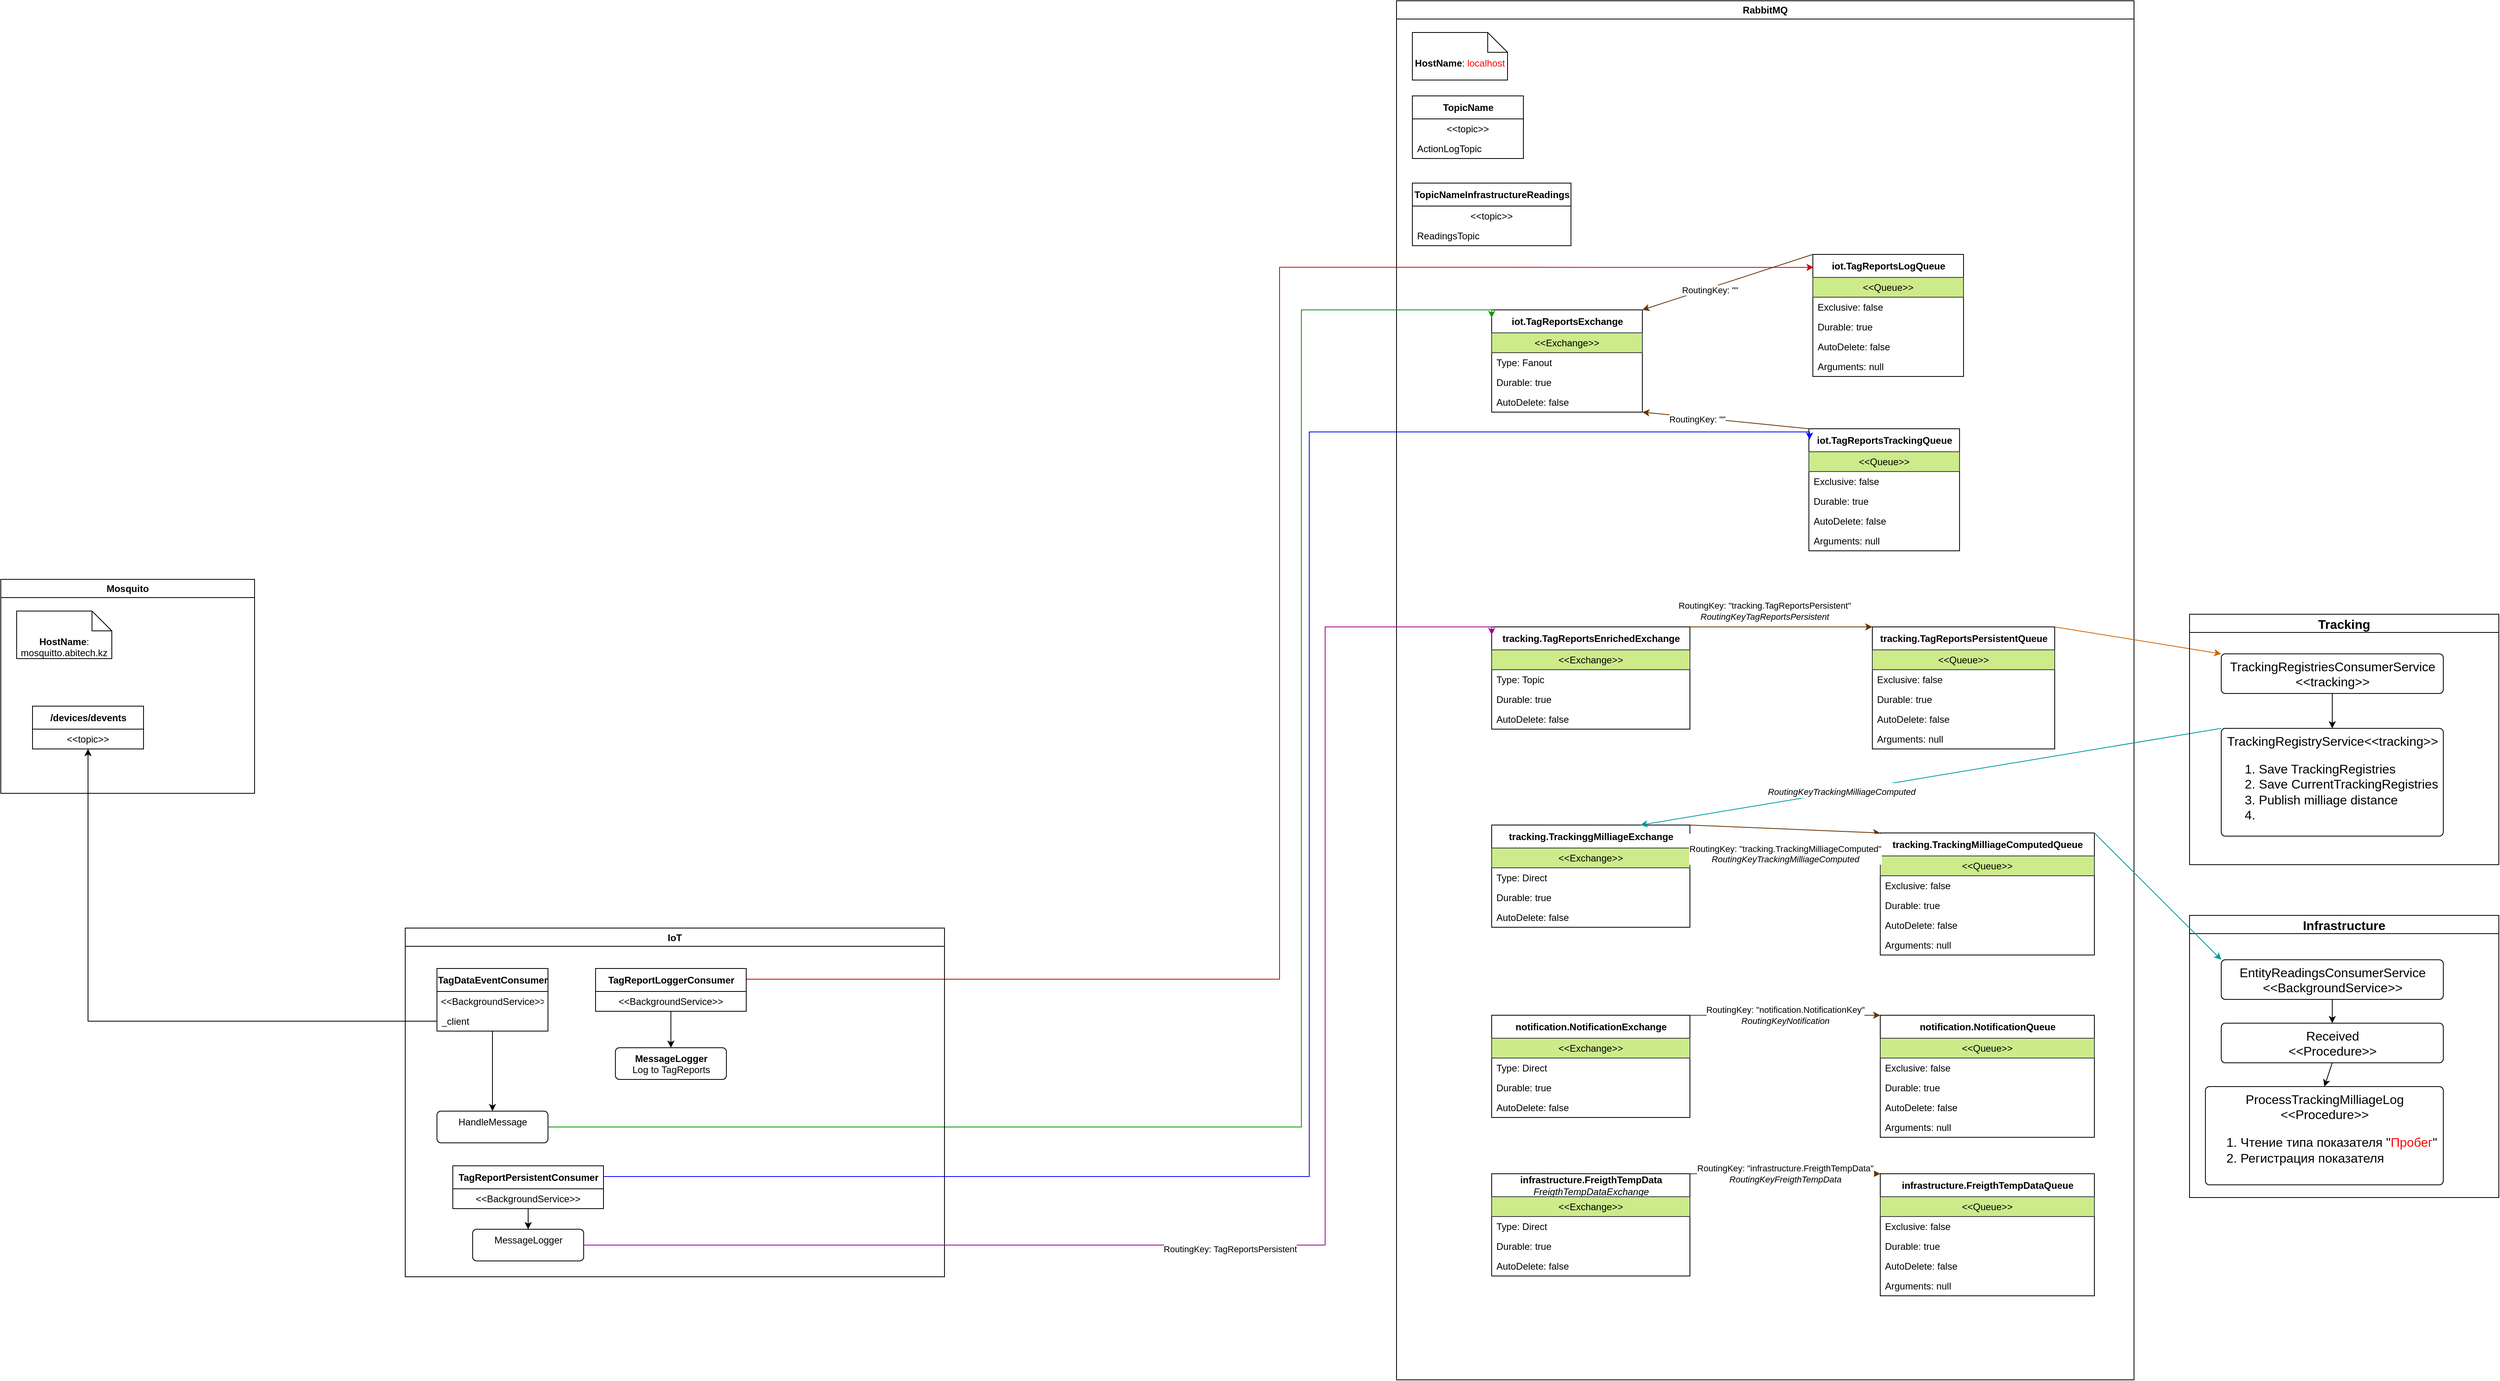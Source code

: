 <mxfile version="20.7.4" type="device" pages="2"><diagram id="i3r52PUMx4X91qb1kOoa" name="MQ-Bus"><mxGraphModel dx="2268" dy="1928" grid="1" gridSize="10" guides="1" tooltips="1" connect="1" arrows="1" fold="1" page="1" pageScale="1" pageWidth="850" pageHeight="1100" math="0" shadow="0"><root><mxCell id="0"/><mxCell id="1" parent="0"/><mxCell id="Wg4fBCIJ3oFDn9dnLUs7-1" value="Mosquito" style="swimlane;whiteSpace=wrap;html=1;" parent="1" vertex="1"><mxGeometry x="-150" y="60" width="320" height="270" as="geometry"/></mxCell><mxCell id="Wg4fBCIJ3oFDn9dnLUs7-2" value="&lt;b&gt;HostName&lt;/b&gt;: mosquitto.abitech.kz" style="shape=note2;boundedLbl=1;whiteSpace=wrap;html=1;size=25;verticalAlign=top;align=center;" parent="Wg4fBCIJ3oFDn9dnLUs7-1" vertex="1"><mxGeometry x="20" y="40" width="120" height="60" as="geometry"/></mxCell><mxCell id="Wg4fBCIJ3oFDn9dnLUs7-17" value="/devices/devents" style="swimlane;fontStyle=1;align=center;verticalAlign=middle;childLayout=stackLayout;horizontal=1;startSize=29;horizontalStack=0;resizeParent=1;resizeParentMax=0;resizeLast=0;collapsible=0;marginBottom=0;html=1;fontColor=#000000;" parent="Wg4fBCIJ3oFDn9dnLUs7-1" vertex="1"><mxGeometry x="40" y="160" width="140" height="54" as="geometry"/></mxCell><mxCell id="Wg4fBCIJ3oFDn9dnLUs7-18" value="&amp;lt;&amp;lt;topic&amp;gt;&amp;gt;" style="text;html=1;strokeColor=none;fillColor=none;align=center;verticalAlign=middle;spacingLeft=4;spacingRight=4;overflow=hidden;rotatable=0;points=[[0,0.5],[1,0.5]];portConstraint=eastwest;fontColor=#000000;" parent="Wg4fBCIJ3oFDn9dnLUs7-17" vertex="1"><mxGeometry y="29" width="140" height="25" as="geometry"/></mxCell><mxCell id="Wg4fBCIJ3oFDn9dnLUs7-3" value="RabbitMQ" style="swimlane;whiteSpace=wrap;html=1;" parent="1" vertex="1"><mxGeometry x="1610" y="-670" width="930" height="1740" as="geometry"><mxRectangle x="1600" y="-675" width="100" height="30" as="alternateBounds"/></mxGeometry></mxCell><mxCell id="Wg4fBCIJ3oFDn9dnLUs7-4" value="&lt;b&gt;HostName&lt;/b&gt;: &lt;font color=&quot;#ff0000&quot;&gt;localhost&lt;/font&gt;" style="shape=note2;boundedLbl=1;whiteSpace=wrap;html=1;size=25;verticalAlign=top;align=center;" parent="Wg4fBCIJ3oFDn9dnLUs7-3" vertex="1"><mxGeometry x="20" y="40" width="120" height="60" as="geometry"/></mxCell><mxCell id="Wg4fBCIJ3oFDn9dnLUs7-6" value="TopicName" style="swimlane;fontStyle=1;align=center;verticalAlign=middle;childLayout=stackLayout;horizontal=1;startSize=29;horizontalStack=0;resizeParent=1;resizeParentMax=0;resizeLast=0;collapsible=0;marginBottom=0;html=1;fontColor=#000000;" parent="Wg4fBCIJ3oFDn9dnLUs7-3" vertex="1"><mxGeometry x="20" y="120" width="140" height="79" as="geometry"/></mxCell><mxCell id="Wg4fBCIJ3oFDn9dnLUs7-7" value="&amp;lt;&amp;lt;topic&amp;gt;&amp;gt;" style="text;html=1;strokeColor=none;fillColor=none;align=center;verticalAlign=middle;spacingLeft=4;spacingRight=4;overflow=hidden;rotatable=0;points=[[0,0.5],[1,0.5]];portConstraint=eastwest;fontColor=#000000;" parent="Wg4fBCIJ3oFDn9dnLUs7-6" vertex="1"><mxGeometry y="29" width="140" height="25" as="geometry"/></mxCell><mxCell id="Wg4fBCIJ3oFDn9dnLUs7-8" value="ActionLogTopic" style="text;html=1;strokeColor=none;fillColor=none;align=left;verticalAlign=middle;spacingLeft=4;spacingRight=4;overflow=hidden;rotatable=0;points=[[0,0.5],[1,0.5]];portConstraint=eastwest;fontColor=#000000;" parent="Wg4fBCIJ3oFDn9dnLUs7-6" vertex="1"><mxGeometry y="54" width="140" height="25" as="geometry"/></mxCell><mxCell id="Wg4fBCIJ3oFDn9dnLUs7-9" value="TopicNameInfrastructureReadings" style="swimlane;fontStyle=1;align=center;verticalAlign=middle;childLayout=stackLayout;horizontal=1;startSize=29;horizontalStack=0;resizeParent=1;resizeParentMax=0;resizeLast=0;collapsible=0;marginBottom=0;html=1;fontColor=#000000;" parent="Wg4fBCIJ3oFDn9dnLUs7-3" vertex="1"><mxGeometry x="20" y="230" width="200" height="79" as="geometry"/></mxCell><mxCell id="Wg4fBCIJ3oFDn9dnLUs7-10" value="&amp;lt;&amp;lt;topic&amp;gt;&amp;gt;" style="text;html=1;strokeColor=none;fillColor=none;align=center;verticalAlign=middle;spacingLeft=4;spacingRight=4;overflow=hidden;rotatable=0;points=[[0,0.5],[1,0.5]];portConstraint=eastwest;fontColor=#000000;" parent="Wg4fBCIJ3oFDn9dnLUs7-9" vertex="1"><mxGeometry y="29" width="200" height="25" as="geometry"/></mxCell><mxCell id="Wg4fBCIJ3oFDn9dnLUs7-11" value="ReadingsTopic" style="text;html=1;strokeColor=none;fillColor=none;align=left;verticalAlign=middle;spacingLeft=4;spacingRight=4;overflow=hidden;rotatable=0;points=[[0,0.5],[1,0.5]];portConstraint=eastwest;fontColor=#000000;" parent="Wg4fBCIJ3oFDn9dnLUs7-9" vertex="1"><mxGeometry y="54" width="200" height="25" as="geometry"/></mxCell><mxCell id="Wg4fBCIJ3oFDn9dnLUs7-61" value="iot.TagReportsExchange" style="swimlane;fontStyle=1;align=center;verticalAlign=middle;childLayout=stackLayout;horizontal=1;startSize=29;horizontalStack=0;resizeParent=1;resizeParentMax=0;resizeLast=0;collapsible=0;marginBottom=0;html=1;fontColor=#000000;" parent="Wg4fBCIJ3oFDn9dnLUs7-3" vertex="1"><mxGeometry x="120" y="390" width="190" height="129" as="geometry"/></mxCell><mxCell id="Wg4fBCIJ3oFDn9dnLUs7-62" value="&amp;lt;&amp;lt;Exchange&amp;gt;&amp;gt;" style="text;html=1;strokeColor=#36393d;fillColor=#cdeb8b;align=center;verticalAlign=middle;spacingLeft=4;spacingRight=4;overflow=hidden;rotatable=0;points=[[0,0.5],[1,0.5]];portConstraint=eastwest;" parent="Wg4fBCIJ3oFDn9dnLUs7-61" vertex="1"><mxGeometry y="29" width="190" height="25" as="geometry"/></mxCell><mxCell id="Wg4fBCIJ3oFDn9dnLUs7-71" value="Type: Fanout" style="text;html=1;strokeColor=none;fillColor=none;align=left;verticalAlign=middle;spacingLeft=4;spacingRight=4;overflow=hidden;rotatable=0;points=[[0,0.5],[1,0.5]];portConstraint=eastwest;fontColor=#000000;" parent="Wg4fBCIJ3oFDn9dnLUs7-61" vertex="1"><mxGeometry y="54" width="190" height="25" as="geometry"/></mxCell><mxCell id="Wg4fBCIJ3oFDn9dnLUs7-72" value="Durable: true" style="text;html=1;strokeColor=none;fillColor=none;align=left;verticalAlign=middle;spacingLeft=4;spacingRight=4;overflow=hidden;rotatable=0;points=[[0,0.5],[1,0.5]];portConstraint=eastwest;fontColor=#000000;" parent="Wg4fBCIJ3oFDn9dnLUs7-61" vertex="1"><mxGeometry y="79" width="190" height="25" as="geometry"/></mxCell><mxCell id="Wg4fBCIJ3oFDn9dnLUs7-73" value="AutoDelete: false" style="text;html=1;strokeColor=none;fillColor=none;align=left;verticalAlign=middle;spacingLeft=4;spacingRight=4;overflow=hidden;rotatable=0;points=[[0,0.5],[1,0.5]];portConstraint=eastwest;fontColor=#000000;" parent="Wg4fBCIJ3oFDn9dnLUs7-61" vertex="1"><mxGeometry y="104" width="190" height="25" as="geometry"/></mxCell><mxCell id="Wg4fBCIJ3oFDn9dnLUs7-74" value="iot.TagReportsLogQueue" style="swimlane;fontStyle=1;align=center;verticalAlign=middle;childLayout=stackLayout;horizontal=1;startSize=29;horizontalStack=0;resizeParent=1;resizeParentMax=0;resizeLast=0;collapsible=0;marginBottom=0;html=1;fontColor=#000000;" parent="Wg4fBCIJ3oFDn9dnLUs7-3" vertex="1"><mxGeometry x="525" y="320" width="190" height="154" as="geometry"/></mxCell><mxCell id="Wg4fBCIJ3oFDn9dnLUs7-75" value="&amp;lt;&amp;lt;Queue&amp;gt;&amp;gt;" style="text;html=1;strokeColor=#36393d;fillColor=#cdeb8b;align=center;verticalAlign=middle;spacingLeft=4;spacingRight=4;overflow=hidden;rotatable=0;points=[[0,0.5],[1,0.5]];portConstraint=eastwest;" parent="Wg4fBCIJ3oFDn9dnLUs7-74" vertex="1"><mxGeometry y="29" width="190" height="25" as="geometry"/></mxCell><mxCell id="Wg4fBCIJ3oFDn9dnLUs7-76" value="Exclusive: false" style="text;html=1;strokeColor=none;fillColor=none;align=left;verticalAlign=middle;spacingLeft=4;spacingRight=4;overflow=hidden;rotatable=0;points=[[0,0.5],[1,0.5]];portConstraint=eastwest;fontColor=#000000;" parent="Wg4fBCIJ3oFDn9dnLUs7-74" vertex="1"><mxGeometry y="54" width="190" height="25" as="geometry"/></mxCell><mxCell id="Wg4fBCIJ3oFDn9dnLUs7-77" value="Durable: true" style="text;html=1;strokeColor=none;fillColor=none;align=left;verticalAlign=middle;spacingLeft=4;spacingRight=4;overflow=hidden;rotatable=0;points=[[0,0.5],[1,0.5]];portConstraint=eastwest;fontColor=#000000;" parent="Wg4fBCIJ3oFDn9dnLUs7-74" vertex="1"><mxGeometry y="79" width="190" height="25" as="geometry"/></mxCell><mxCell id="Wg4fBCIJ3oFDn9dnLUs7-78" value="AutoDelete: false" style="text;html=1;strokeColor=none;fillColor=none;align=left;verticalAlign=middle;spacingLeft=4;spacingRight=4;overflow=hidden;rotatable=0;points=[[0,0.5],[1,0.5]];portConstraint=eastwest;fontColor=#000000;" parent="Wg4fBCIJ3oFDn9dnLUs7-74" vertex="1"><mxGeometry y="104" width="190" height="25" as="geometry"/></mxCell><mxCell id="Wg4fBCIJ3oFDn9dnLUs7-79" value="Arguments: null" style="text;html=1;strokeColor=none;fillColor=none;align=left;verticalAlign=middle;spacingLeft=4;spacingRight=4;overflow=hidden;rotatable=0;points=[[0,0.5],[1,0.5]];portConstraint=eastwest;fontColor=#000000;" parent="Wg4fBCIJ3oFDn9dnLUs7-74" vertex="1"><mxGeometry y="129" width="190" height="25" as="geometry"/></mxCell><mxCell id="Wg4fBCIJ3oFDn9dnLUs7-80" value="iot.TagReportsTrackingQueue" style="swimlane;fontStyle=1;align=center;verticalAlign=middle;childLayout=stackLayout;horizontal=1;startSize=29;horizontalStack=0;resizeParent=1;resizeParentMax=0;resizeLast=0;collapsible=0;marginBottom=0;html=1;fontColor=#000000;" parent="Wg4fBCIJ3oFDn9dnLUs7-3" vertex="1"><mxGeometry x="520" y="540" width="190" height="154" as="geometry"/></mxCell><mxCell id="Wg4fBCIJ3oFDn9dnLUs7-81" value="&amp;lt;&amp;lt;Queue&amp;gt;&amp;gt;" style="text;html=1;strokeColor=#36393d;fillColor=#cdeb8b;align=center;verticalAlign=middle;spacingLeft=4;spacingRight=4;overflow=hidden;rotatable=0;points=[[0,0.5],[1,0.5]];portConstraint=eastwest;" parent="Wg4fBCIJ3oFDn9dnLUs7-80" vertex="1"><mxGeometry y="29" width="190" height="25" as="geometry"/></mxCell><mxCell id="Wg4fBCIJ3oFDn9dnLUs7-82" value="Exclusive: false" style="text;html=1;strokeColor=none;fillColor=none;align=left;verticalAlign=middle;spacingLeft=4;spacingRight=4;overflow=hidden;rotatable=0;points=[[0,0.5],[1,0.5]];portConstraint=eastwest;fontColor=#000000;" parent="Wg4fBCIJ3oFDn9dnLUs7-80" vertex="1"><mxGeometry y="54" width="190" height="25" as="geometry"/></mxCell><mxCell id="Wg4fBCIJ3oFDn9dnLUs7-83" value="Durable: true" style="text;html=1;strokeColor=none;fillColor=none;align=left;verticalAlign=middle;spacingLeft=4;spacingRight=4;overflow=hidden;rotatable=0;points=[[0,0.5],[1,0.5]];portConstraint=eastwest;fontColor=#000000;" parent="Wg4fBCIJ3oFDn9dnLUs7-80" vertex="1"><mxGeometry y="79" width="190" height="25" as="geometry"/></mxCell><mxCell id="Wg4fBCIJ3oFDn9dnLUs7-84" value="AutoDelete: false" style="text;html=1;strokeColor=none;fillColor=none;align=left;verticalAlign=middle;spacingLeft=4;spacingRight=4;overflow=hidden;rotatable=0;points=[[0,0.5],[1,0.5]];portConstraint=eastwest;fontColor=#000000;" parent="Wg4fBCIJ3oFDn9dnLUs7-80" vertex="1"><mxGeometry y="104" width="190" height="25" as="geometry"/></mxCell><mxCell id="Wg4fBCIJ3oFDn9dnLUs7-85" value="Arguments: null" style="text;html=1;strokeColor=none;fillColor=none;align=left;verticalAlign=middle;spacingLeft=4;spacingRight=4;overflow=hidden;rotatable=0;points=[[0,0.5],[1,0.5]];portConstraint=eastwest;fontColor=#000000;" parent="Wg4fBCIJ3oFDn9dnLUs7-80" vertex="1"><mxGeometry y="129" width="190" height="25" as="geometry"/></mxCell><mxCell id="Wg4fBCIJ3oFDn9dnLUs7-95" value="tracking.TagReportsPersistentQueue" style="swimlane;fontStyle=1;align=center;verticalAlign=middle;childLayout=stackLayout;horizontal=1;startSize=29;horizontalStack=0;resizeParent=1;resizeParentMax=0;resizeLast=0;collapsible=0;marginBottom=0;html=1;fontColor=#000000;" parent="Wg4fBCIJ3oFDn9dnLUs7-3" vertex="1"><mxGeometry x="600" y="790" width="230" height="154" as="geometry"/></mxCell><mxCell id="Wg4fBCIJ3oFDn9dnLUs7-96" value="&amp;lt;&amp;lt;Queue&amp;gt;&amp;gt;" style="text;html=1;strokeColor=#36393d;fillColor=#cdeb8b;align=center;verticalAlign=middle;spacingLeft=4;spacingRight=4;overflow=hidden;rotatable=0;points=[[0,0.5],[1,0.5]];portConstraint=eastwest;" parent="Wg4fBCIJ3oFDn9dnLUs7-95" vertex="1"><mxGeometry y="29" width="230" height="25" as="geometry"/></mxCell><mxCell id="Wg4fBCIJ3oFDn9dnLUs7-97" value="Exclusive: false" style="text;html=1;strokeColor=none;fillColor=none;align=left;verticalAlign=middle;spacingLeft=4;spacingRight=4;overflow=hidden;rotatable=0;points=[[0,0.5],[1,0.5]];portConstraint=eastwest;fontColor=#000000;" parent="Wg4fBCIJ3oFDn9dnLUs7-95" vertex="1"><mxGeometry y="54" width="230" height="25" as="geometry"/></mxCell><mxCell id="Wg4fBCIJ3oFDn9dnLUs7-98" value="Durable: true" style="text;html=1;strokeColor=none;fillColor=none;align=left;verticalAlign=middle;spacingLeft=4;spacingRight=4;overflow=hidden;rotatable=0;points=[[0,0.5],[1,0.5]];portConstraint=eastwest;fontColor=#000000;" parent="Wg4fBCIJ3oFDn9dnLUs7-95" vertex="1"><mxGeometry y="79" width="230" height="25" as="geometry"/></mxCell><mxCell id="Wg4fBCIJ3oFDn9dnLUs7-99" value="AutoDelete: false" style="text;html=1;strokeColor=none;fillColor=none;align=left;verticalAlign=middle;spacingLeft=4;spacingRight=4;overflow=hidden;rotatable=0;points=[[0,0.5],[1,0.5]];portConstraint=eastwest;fontColor=#000000;" parent="Wg4fBCIJ3oFDn9dnLUs7-95" vertex="1"><mxGeometry y="104" width="230" height="25" as="geometry"/></mxCell><mxCell id="Wg4fBCIJ3oFDn9dnLUs7-100" value="Arguments: null" style="text;html=1;strokeColor=none;fillColor=none;align=left;verticalAlign=middle;spacingLeft=4;spacingRight=4;overflow=hidden;rotatable=0;points=[[0,0.5],[1,0.5]];portConstraint=eastwest;fontColor=#000000;" parent="Wg4fBCIJ3oFDn9dnLUs7-95" vertex="1"><mxGeometry y="129" width="230" height="25" as="geometry"/></mxCell><mxCell id="Wg4fBCIJ3oFDn9dnLUs7-90" value="tracking.TagReportsEnrichedExchange" style="swimlane;fontStyle=1;align=center;verticalAlign=middle;childLayout=stackLayout;horizontal=1;startSize=29;horizontalStack=0;resizeParent=1;resizeParentMax=0;resizeLast=0;collapsible=0;marginBottom=0;html=1;fontColor=#000000;" parent="Wg4fBCIJ3oFDn9dnLUs7-3" vertex="1"><mxGeometry x="120" y="790" width="250" height="129" as="geometry"/></mxCell><mxCell id="Wg4fBCIJ3oFDn9dnLUs7-91" value="&amp;lt;&amp;lt;Exchange&amp;gt;&amp;gt;" style="text;html=1;strokeColor=#36393d;fillColor=#cdeb8b;align=center;verticalAlign=middle;spacingLeft=4;spacingRight=4;overflow=hidden;rotatable=0;points=[[0,0.5],[1,0.5]];portConstraint=eastwest;" parent="Wg4fBCIJ3oFDn9dnLUs7-90" vertex="1"><mxGeometry y="29" width="250" height="25" as="geometry"/></mxCell><mxCell id="Wg4fBCIJ3oFDn9dnLUs7-92" value="Type: Topic" style="text;html=1;strokeColor=none;fillColor=none;align=left;verticalAlign=middle;spacingLeft=4;spacingRight=4;overflow=hidden;rotatable=0;points=[[0,0.5],[1,0.5]];portConstraint=eastwest;fontColor=#000000;" parent="Wg4fBCIJ3oFDn9dnLUs7-90" vertex="1"><mxGeometry y="54" width="250" height="25" as="geometry"/></mxCell><mxCell id="Wg4fBCIJ3oFDn9dnLUs7-93" value="Durable: true" style="text;html=1;strokeColor=none;fillColor=none;align=left;verticalAlign=middle;spacingLeft=4;spacingRight=4;overflow=hidden;rotatable=0;points=[[0,0.5],[1,0.5]];portConstraint=eastwest;fontColor=#000000;" parent="Wg4fBCIJ3oFDn9dnLUs7-90" vertex="1"><mxGeometry y="79" width="250" height="25" as="geometry"/></mxCell><mxCell id="Wg4fBCIJ3oFDn9dnLUs7-94" value="AutoDelete: false" style="text;html=1;strokeColor=none;fillColor=none;align=left;verticalAlign=middle;spacingLeft=4;spacingRight=4;overflow=hidden;rotatable=0;points=[[0,0.5],[1,0.5]];portConstraint=eastwest;fontColor=#000000;" parent="Wg4fBCIJ3oFDn9dnLUs7-90" vertex="1"><mxGeometry y="104" width="250" height="25" as="geometry"/></mxCell><mxCell id="Wg4fBCIJ3oFDn9dnLUs7-102" value="tracking.TrackinggMilliageExchange" style="swimlane;fontStyle=1;align=center;verticalAlign=middle;childLayout=stackLayout;horizontal=1;startSize=29;horizontalStack=0;resizeParent=1;resizeParentMax=0;resizeLast=0;collapsible=0;marginBottom=0;html=1;fontColor=#000000;" parent="Wg4fBCIJ3oFDn9dnLUs7-3" vertex="1"><mxGeometry x="120" y="1040" width="250" height="129" as="geometry"/></mxCell><mxCell id="Wg4fBCIJ3oFDn9dnLUs7-103" value="&amp;lt;&amp;lt;Exchange&amp;gt;&amp;gt;" style="text;html=1;strokeColor=#36393d;fillColor=#cdeb8b;align=center;verticalAlign=middle;spacingLeft=4;spacingRight=4;overflow=hidden;rotatable=0;points=[[0,0.5],[1,0.5]];portConstraint=eastwest;" parent="Wg4fBCIJ3oFDn9dnLUs7-102" vertex="1"><mxGeometry y="29" width="250" height="25" as="geometry"/></mxCell><mxCell id="Wg4fBCIJ3oFDn9dnLUs7-104" value="Type: Direct" style="text;html=1;strokeColor=none;fillColor=none;align=left;verticalAlign=middle;spacingLeft=4;spacingRight=4;overflow=hidden;rotatable=0;points=[[0,0.5],[1,0.5]];portConstraint=eastwest;fontColor=#000000;" parent="Wg4fBCIJ3oFDn9dnLUs7-102" vertex="1"><mxGeometry y="54" width="250" height="25" as="geometry"/></mxCell><mxCell id="Wg4fBCIJ3oFDn9dnLUs7-105" value="Durable: true" style="text;html=1;strokeColor=none;fillColor=none;align=left;verticalAlign=middle;spacingLeft=4;spacingRight=4;overflow=hidden;rotatable=0;points=[[0,0.5],[1,0.5]];portConstraint=eastwest;fontColor=#000000;" parent="Wg4fBCIJ3oFDn9dnLUs7-102" vertex="1"><mxGeometry y="79" width="250" height="25" as="geometry"/></mxCell><mxCell id="Wg4fBCIJ3oFDn9dnLUs7-106" value="AutoDelete: false" style="text;html=1;strokeColor=none;fillColor=none;align=left;verticalAlign=middle;spacingLeft=4;spacingRight=4;overflow=hidden;rotatable=0;points=[[0,0.5],[1,0.5]];portConstraint=eastwest;fontColor=#000000;" parent="Wg4fBCIJ3oFDn9dnLUs7-102" vertex="1"><mxGeometry y="104" width="250" height="25" as="geometry"/></mxCell><mxCell id="Wg4fBCIJ3oFDn9dnLUs7-108" value="tracking.TrackingMilliageComputedQueue" style="swimlane;fontStyle=1;align=center;verticalAlign=middle;childLayout=stackLayout;horizontal=1;startSize=29;horizontalStack=0;resizeParent=1;resizeParentMax=0;resizeLast=0;collapsible=0;marginBottom=0;html=1;fontColor=#000000;" parent="Wg4fBCIJ3oFDn9dnLUs7-3" vertex="1"><mxGeometry x="610" y="1050" width="270" height="154" as="geometry"/></mxCell><mxCell id="Wg4fBCIJ3oFDn9dnLUs7-109" value="&amp;lt;&amp;lt;Queue&amp;gt;&amp;gt;" style="text;html=1;strokeColor=#36393d;fillColor=#cdeb8b;align=center;verticalAlign=middle;spacingLeft=4;spacingRight=4;overflow=hidden;rotatable=0;points=[[0,0.5],[1,0.5]];portConstraint=eastwest;" parent="Wg4fBCIJ3oFDn9dnLUs7-108" vertex="1"><mxGeometry y="29" width="270" height="25" as="geometry"/></mxCell><mxCell id="Wg4fBCIJ3oFDn9dnLUs7-110" value="Exclusive: false" style="text;html=1;strokeColor=none;fillColor=none;align=left;verticalAlign=middle;spacingLeft=4;spacingRight=4;overflow=hidden;rotatable=0;points=[[0,0.5],[1,0.5]];portConstraint=eastwest;fontColor=#000000;" parent="Wg4fBCIJ3oFDn9dnLUs7-108" vertex="1"><mxGeometry y="54" width="270" height="25" as="geometry"/></mxCell><mxCell id="Wg4fBCIJ3oFDn9dnLUs7-111" value="Durable: true" style="text;html=1;strokeColor=none;fillColor=none;align=left;verticalAlign=middle;spacingLeft=4;spacingRight=4;overflow=hidden;rotatable=0;points=[[0,0.5],[1,0.5]];portConstraint=eastwest;fontColor=#000000;" parent="Wg4fBCIJ3oFDn9dnLUs7-108" vertex="1"><mxGeometry y="79" width="270" height="25" as="geometry"/></mxCell><mxCell id="Wg4fBCIJ3oFDn9dnLUs7-112" value="AutoDelete: false" style="text;html=1;strokeColor=none;fillColor=none;align=left;verticalAlign=middle;spacingLeft=4;spacingRight=4;overflow=hidden;rotatable=0;points=[[0,0.5],[1,0.5]];portConstraint=eastwest;fontColor=#000000;" parent="Wg4fBCIJ3oFDn9dnLUs7-108" vertex="1"><mxGeometry y="104" width="270" height="25" as="geometry"/></mxCell><mxCell id="Wg4fBCIJ3oFDn9dnLUs7-113" value="Arguments: null" style="text;html=1;strokeColor=none;fillColor=none;align=left;verticalAlign=middle;spacingLeft=4;spacingRight=4;overflow=hidden;rotatable=0;points=[[0,0.5],[1,0.5]];portConstraint=eastwest;fontColor=#000000;" parent="Wg4fBCIJ3oFDn9dnLUs7-108" vertex="1"><mxGeometry y="129" width="270" height="25" as="geometry"/></mxCell><mxCell id="Wg4fBCIJ3oFDn9dnLUs7-121" value="notification.NotificationQueue" style="swimlane;fontStyle=1;align=center;verticalAlign=middle;childLayout=stackLayout;horizontal=1;startSize=29;horizontalStack=0;resizeParent=1;resizeParentMax=0;resizeLast=0;collapsible=0;marginBottom=0;html=1;fontColor=#000000;" parent="Wg4fBCIJ3oFDn9dnLUs7-3" vertex="1"><mxGeometry x="610" y="1280" width="270" height="154" as="geometry"/></mxCell><mxCell id="Wg4fBCIJ3oFDn9dnLUs7-122" value="&amp;lt;&amp;lt;Queue&amp;gt;&amp;gt;" style="text;html=1;strokeColor=#36393d;fillColor=#cdeb8b;align=center;verticalAlign=middle;spacingLeft=4;spacingRight=4;overflow=hidden;rotatable=0;points=[[0,0.5],[1,0.5]];portConstraint=eastwest;" parent="Wg4fBCIJ3oFDn9dnLUs7-121" vertex="1"><mxGeometry y="29" width="270" height="25" as="geometry"/></mxCell><mxCell id="Wg4fBCIJ3oFDn9dnLUs7-123" value="Exclusive: false" style="text;html=1;strokeColor=none;fillColor=none;align=left;verticalAlign=middle;spacingLeft=4;spacingRight=4;overflow=hidden;rotatable=0;points=[[0,0.5],[1,0.5]];portConstraint=eastwest;fontColor=#000000;" parent="Wg4fBCIJ3oFDn9dnLUs7-121" vertex="1"><mxGeometry y="54" width="270" height="25" as="geometry"/></mxCell><mxCell id="Wg4fBCIJ3oFDn9dnLUs7-124" value="Durable: true" style="text;html=1;strokeColor=none;fillColor=none;align=left;verticalAlign=middle;spacingLeft=4;spacingRight=4;overflow=hidden;rotatable=0;points=[[0,0.5],[1,0.5]];portConstraint=eastwest;fontColor=#000000;" parent="Wg4fBCIJ3oFDn9dnLUs7-121" vertex="1"><mxGeometry y="79" width="270" height="25" as="geometry"/></mxCell><mxCell id="Wg4fBCIJ3oFDn9dnLUs7-125" value="AutoDelete: false" style="text;html=1;strokeColor=none;fillColor=none;align=left;verticalAlign=middle;spacingLeft=4;spacingRight=4;overflow=hidden;rotatable=0;points=[[0,0.5],[1,0.5]];portConstraint=eastwest;fontColor=#000000;" parent="Wg4fBCIJ3oFDn9dnLUs7-121" vertex="1"><mxGeometry y="104" width="270" height="25" as="geometry"/></mxCell><mxCell id="Wg4fBCIJ3oFDn9dnLUs7-126" value="Arguments: null" style="text;html=1;strokeColor=none;fillColor=none;align=left;verticalAlign=middle;spacingLeft=4;spacingRight=4;overflow=hidden;rotatable=0;points=[[0,0.5],[1,0.5]];portConstraint=eastwest;fontColor=#000000;" parent="Wg4fBCIJ3oFDn9dnLUs7-121" vertex="1"><mxGeometry y="129" width="270" height="25" as="geometry"/></mxCell><mxCell id="Wg4fBCIJ3oFDn9dnLUs7-116" value="notification.NotificationExchange" style="swimlane;fontStyle=1;align=center;verticalAlign=middle;childLayout=stackLayout;horizontal=1;startSize=29;horizontalStack=0;resizeParent=1;resizeParentMax=0;resizeLast=0;collapsible=0;marginBottom=0;html=1;fontColor=#000000;" parent="Wg4fBCIJ3oFDn9dnLUs7-3" vertex="1"><mxGeometry x="120" y="1280" width="250" height="129" as="geometry"/></mxCell><mxCell id="Wg4fBCIJ3oFDn9dnLUs7-117" value="&amp;lt;&amp;lt;Exchange&amp;gt;&amp;gt;" style="text;html=1;strokeColor=#36393d;fillColor=#cdeb8b;align=center;verticalAlign=middle;spacingLeft=4;spacingRight=4;overflow=hidden;rotatable=0;points=[[0,0.5],[1,0.5]];portConstraint=eastwest;" parent="Wg4fBCIJ3oFDn9dnLUs7-116" vertex="1"><mxGeometry y="29" width="250" height="25" as="geometry"/></mxCell><mxCell id="Wg4fBCIJ3oFDn9dnLUs7-118" value="Type: Direct" style="text;html=1;strokeColor=none;fillColor=none;align=left;verticalAlign=middle;spacingLeft=4;spacingRight=4;overflow=hidden;rotatable=0;points=[[0,0.5],[1,0.5]];portConstraint=eastwest;fontColor=#000000;" parent="Wg4fBCIJ3oFDn9dnLUs7-116" vertex="1"><mxGeometry y="54" width="250" height="25" as="geometry"/></mxCell><mxCell id="Wg4fBCIJ3oFDn9dnLUs7-119" value="Durable: true" style="text;html=1;strokeColor=none;fillColor=none;align=left;verticalAlign=middle;spacingLeft=4;spacingRight=4;overflow=hidden;rotatable=0;points=[[0,0.5],[1,0.5]];portConstraint=eastwest;fontColor=#000000;" parent="Wg4fBCIJ3oFDn9dnLUs7-116" vertex="1"><mxGeometry y="79" width="250" height="25" as="geometry"/></mxCell><mxCell id="Wg4fBCIJ3oFDn9dnLUs7-120" value="AutoDelete: false" style="text;html=1;strokeColor=none;fillColor=none;align=left;verticalAlign=middle;spacingLeft=4;spacingRight=4;overflow=hidden;rotatable=0;points=[[0,0.5],[1,0.5]];portConstraint=eastwest;fontColor=#000000;" parent="Wg4fBCIJ3oFDn9dnLUs7-116" vertex="1"><mxGeometry y="104" width="250" height="25" as="geometry"/></mxCell><mxCell id="Wg4fBCIJ3oFDn9dnLUs7-128" value="infrastructure.FreigthTempData&lt;br&gt;&lt;span style=&quot;font-weight: normal;&quot;&gt;&lt;i&gt;FreigthTempDataExchange&lt;/i&gt;&lt;/span&gt;" style="swimlane;fontStyle=1;align=center;verticalAlign=middle;childLayout=stackLayout;horizontal=1;startSize=29;horizontalStack=0;resizeParent=1;resizeParentMax=0;resizeLast=0;collapsible=0;marginBottom=0;html=1;fontColor=#000000;" parent="Wg4fBCIJ3oFDn9dnLUs7-3" vertex="1"><mxGeometry x="120" y="1480" width="250" height="129" as="geometry"/></mxCell><mxCell id="Wg4fBCIJ3oFDn9dnLUs7-129" value="&amp;lt;&amp;lt;Exchange&amp;gt;&amp;gt;" style="text;html=1;strokeColor=#36393d;fillColor=#cdeb8b;align=center;verticalAlign=middle;spacingLeft=4;spacingRight=4;overflow=hidden;rotatable=0;points=[[0,0.5],[1,0.5]];portConstraint=eastwest;" parent="Wg4fBCIJ3oFDn9dnLUs7-128" vertex="1"><mxGeometry y="29" width="250" height="25" as="geometry"/></mxCell><mxCell id="Wg4fBCIJ3oFDn9dnLUs7-130" value="Type: Direct" style="text;html=1;strokeColor=none;fillColor=none;align=left;verticalAlign=middle;spacingLeft=4;spacingRight=4;overflow=hidden;rotatable=0;points=[[0,0.5],[1,0.5]];portConstraint=eastwest;fontColor=#000000;" parent="Wg4fBCIJ3oFDn9dnLUs7-128" vertex="1"><mxGeometry y="54" width="250" height="25" as="geometry"/></mxCell><mxCell id="Wg4fBCIJ3oFDn9dnLUs7-131" value="Durable: true" style="text;html=1;strokeColor=none;fillColor=none;align=left;verticalAlign=middle;spacingLeft=4;spacingRight=4;overflow=hidden;rotatable=0;points=[[0,0.5],[1,0.5]];portConstraint=eastwest;fontColor=#000000;" parent="Wg4fBCIJ3oFDn9dnLUs7-128" vertex="1"><mxGeometry y="79" width="250" height="25" as="geometry"/></mxCell><mxCell id="Wg4fBCIJ3oFDn9dnLUs7-132" value="AutoDelete: false" style="text;html=1;strokeColor=none;fillColor=none;align=left;verticalAlign=middle;spacingLeft=4;spacingRight=4;overflow=hidden;rotatable=0;points=[[0,0.5],[1,0.5]];portConstraint=eastwest;fontColor=#000000;" parent="Wg4fBCIJ3oFDn9dnLUs7-128" vertex="1"><mxGeometry y="104" width="250" height="25" as="geometry"/></mxCell><mxCell id="Wg4fBCIJ3oFDn9dnLUs7-134" value="infrastructure.FreigthTempDataQueue" style="swimlane;fontStyle=1;align=center;verticalAlign=middle;childLayout=stackLayout;horizontal=1;startSize=29;horizontalStack=0;resizeParent=1;resizeParentMax=0;resizeLast=0;collapsible=0;marginBottom=0;html=1;fontColor=#000000;" parent="Wg4fBCIJ3oFDn9dnLUs7-3" vertex="1"><mxGeometry x="610" y="1480" width="270" height="154" as="geometry"/></mxCell><mxCell id="Wg4fBCIJ3oFDn9dnLUs7-135" value="&amp;lt;&amp;lt;Queue&amp;gt;&amp;gt;" style="text;html=1;strokeColor=#36393d;fillColor=#cdeb8b;align=center;verticalAlign=middle;spacingLeft=4;spacingRight=4;overflow=hidden;rotatable=0;points=[[0,0.5],[1,0.5]];portConstraint=eastwest;" parent="Wg4fBCIJ3oFDn9dnLUs7-134" vertex="1"><mxGeometry y="29" width="270" height="25" as="geometry"/></mxCell><mxCell id="Wg4fBCIJ3oFDn9dnLUs7-136" value="Exclusive: false" style="text;html=1;strokeColor=none;fillColor=none;align=left;verticalAlign=middle;spacingLeft=4;spacingRight=4;overflow=hidden;rotatable=0;points=[[0,0.5],[1,0.5]];portConstraint=eastwest;fontColor=#000000;" parent="Wg4fBCIJ3oFDn9dnLUs7-134" vertex="1"><mxGeometry y="54" width="270" height="25" as="geometry"/></mxCell><mxCell id="Wg4fBCIJ3oFDn9dnLUs7-137" value="Durable: true" style="text;html=1;strokeColor=none;fillColor=none;align=left;verticalAlign=middle;spacingLeft=4;spacingRight=4;overflow=hidden;rotatable=0;points=[[0,0.5],[1,0.5]];portConstraint=eastwest;fontColor=#000000;" parent="Wg4fBCIJ3oFDn9dnLUs7-134" vertex="1"><mxGeometry y="79" width="270" height="25" as="geometry"/></mxCell><mxCell id="Wg4fBCIJ3oFDn9dnLUs7-138" value="AutoDelete: false" style="text;html=1;strokeColor=none;fillColor=none;align=left;verticalAlign=middle;spacingLeft=4;spacingRight=4;overflow=hidden;rotatable=0;points=[[0,0.5],[1,0.5]];portConstraint=eastwest;fontColor=#000000;" parent="Wg4fBCIJ3oFDn9dnLUs7-134" vertex="1"><mxGeometry y="104" width="270" height="25" as="geometry"/></mxCell><mxCell id="Wg4fBCIJ3oFDn9dnLUs7-139" value="Arguments: null" style="text;html=1;strokeColor=none;fillColor=none;align=left;verticalAlign=middle;spacingLeft=4;spacingRight=4;overflow=hidden;rotatable=0;points=[[0,0.5],[1,0.5]];portConstraint=eastwest;fontColor=#000000;" parent="Wg4fBCIJ3oFDn9dnLUs7-134" vertex="1"><mxGeometry y="129" width="270" height="25" as="geometry"/></mxCell><mxCell id="Wg4fBCIJ3oFDn9dnLUs7-86" style="rounded=0;orthogonalLoop=1;jettySize=auto;html=1;exitX=0;exitY=0;exitDx=0;exitDy=0;entryX=1;entryY=0;entryDx=0;entryDy=0;strokeColor=#663300;fontColor=#000000;" parent="Wg4fBCIJ3oFDn9dnLUs7-3" source="Wg4fBCIJ3oFDn9dnLUs7-74" target="Wg4fBCIJ3oFDn9dnLUs7-61" edge="1"><mxGeometry relative="1" as="geometry"/></mxCell><mxCell id="Wg4fBCIJ3oFDn9dnLUs7-87" value="RoutingKey: &quot;&quot;" style="edgeLabel;html=1;align=center;verticalAlign=middle;resizable=0;points=[];fontColor=#000000;" parent="Wg4fBCIJ3oFDn9dnLUs7-86" vertex="1" connectable="0"><mxGeometry x="0.215" y="2" relative="1" as="geometry"><mxPoint as="offset"/></mxGeometry></mxCell><mxCell id="Wg4fBCIJ3oFDn9dnLUs7-88" style="edgeStyle=none;rounded=0;orthogonalLoop=1;jettySize=auto;html=1;exitX=0;exitY=0;exitDx=0;exitDy=0;entryX=1;entryY=1;entryDx=0;entryDy=0;strokeColor=#663300;fontColor=#000000;" parent="Wg4fBCIJ3oFDn9dnLUs7-3" source="Wg4fBCIJ3oFDn9dnLUs7-80" target="Wg4fBCIJ3oFDn9dnLUs7-61" edge="1"><mxGeometry relative="1" as="geometry"/></mxCell><mxCell id="Wg4fBCIJ3oFDn9dnLUs7-89" value="RoutingKey: &quot;&quot;" style="edgeLabel;html=1;align=center;verticalAlign=middle;resizable=0;points=[];fontColor=#000000;" parent="Wg4fBCIJ3oFDn9dnLUs7-88" vertex="1" connectable="0"><mxGeometry x="0.339" y="2" relative="1" as="geometry"><mxPoint as="offset"/></mxGeometry></mxCell><mxCell id="Wg4fBCIJ3oFDn9dnLUs7-101" value="RoutingKey: &quot;tracking.TagReportsPersistent&quot;&lt;br&gt;&lt;i&gt;RoutingKeyTagReportsPersistent&lt;/i&gt;" style="edgeStyle=none;rounded=0;orthogonalLoop=1;jettySize=auto;html=1;exitX=0;exitY=0;exitDx=0;exitDy=0;entryX=1;entryY=0;entryDx=0;entryDy=0;strokeColor=#663300;fontColor=#000000;endArrow=none;endFill=0;startArrow=classic;startFill=1;" parent="Wg4fBCIJ3oFDn9dnLUs7-3" source="Wg4fBCIJ3oFDn9dnLUs7-95" target="Wg4fBCIJ3oFDn9dnLUs7-90" edge="1"><mxGeometry x="0.182" y="-20" relative="1" as="geometry"><mxPoint as="offset"/></mxGeometry></mxCell><mxCell id="Wg4fBCIJ3oFDn9dnLUs7-114" value="&lt;br&gt;&lt;span style=&quot;color: rgb(0, 0, 0); font-family: Helvetica; font-size: 11px; font-style: normal; font-variant-ligatures: normal; font-variant-caps: normal; font-weight: 400; letter-spacing: normal; orphans: 2; text-align: center; text-indent: 0px; text-transform: none; widows: 2; word-spacing: 0px; -webkit-text-stroke-width: 0px; background-color: rgb(255, 255, 255); text-decoration-thickness: initial; text-decoration-style: initial; text-decoration-color: initial; float: none; display: inline !important;&quot;&gt;RoutingKey: &quot;tracking.TrackingMilliageComputed&quot;&lt;/span&gt;&lt;br style=&quot;border-color: var(--border-color); color: rgb(0, 0, 0); font-family: Helvetica; font-size: 11px; font-style: normal; font-variant-ligatures: normal; font-variant-caps: normal; font-weight: 400; letter-spacing: normal; orphans: 2; text-align: center; text-indent: 0px; text-transform: none; widows: 2; word-spacing: 0px; -webkit-text-stroke-width: 0px; text-decoration-thickness: initial; text-decoration-style: initial; text-decoration-color: initial;&quot;&gt;&lt;i style=&quot;border-color: var(--border-color); color: rgb(0, 0, 0); font-family: Helvetica; font-size: 11px; font-variant-ligatures: normal; font-variant-caps: normal; font-weight: 400; letter-spacing: normal; orphans: 2; text-align: center; text-indent: 0px; text-transform: none; widows: 2; word-spacing: 0px; -webkit-text-stroke-width: 0px; text-decoration-thickness: initial; text-decoration-style: initial; text-decoration-color: initial;&quot;&gt;RoutingKeyTrackingMilliageComputed&lt;/i&gt;" style="edgeStyle=none;rounded=0;orthogonalLoop=1;jettySize=auto;html=1;exitX=0;exitY=0;exitDx=0;exitDy=0;entryX=1;entryY=0;entryDx=0;entryDy=0;strokeColor=#663300;fontColor=#000000;startArrow=classic;startFill=1;endArrow=none;endFill=0;" parent="Wg4fBCIJ3oFDn9dnLUs7-3" source="Wg4fBCIJ3oFDn9dnLUs7-108" target="Wg4fBCIJ3oFDn9dnLUs7-102" edge="1"><mxGeometry x="-0.009" y="25" relative="1" as="geometry"><mxPoint as="offset"/></mxGeometry></mxCell><mxCell id="Wg4fBCIJ3oFDn9dnLUs7-127" value="&lt;span style=&quot;border-color: var(--border-color);&quot;&gt;RoutingKey: &quot;notification.NotificationKey&quot;&lt;/span&gt;&lt;br style=&quot;border-color: var(--border-color);&quot;&gt;&lt;i style=&quot;border-color: var(--border-color);&quot;&gt;RoutingKeyNotification&lt;/i&gt;" style="edgeStyle=none;rounded=0;orthogonalLoop=1;jettySize=auto;html=1;exitX=0;exitY=0;exitDx=0;exitDy=0;entryX=1;entryY=0;entryDx=0;entryDy=0;strokeColor=#663300;fontColor=#000000;startArrow=classic;startFill=1;endArrow=none;endFill=0;" parent="Wg4fBCIJ3oFDn9dnLUs7-3" source="Wg4fBCIJ3oFDn9dnLUs7-121" target="Wg4fBCIJ3oFDn9dnLUs7-116" edge="1"><mxGeometry relative="1" as="geometry"/></mxCell><mxCell id="Wg4fBCIJ3oFDn9dnLUs7-133" value="&lt;span style=&quot;border-color: var(--border-color);&quot;&gt;RoutingKey: &quot;infrastructure.FreigthTempData&quot;&lt;/span&gt;&lt;br style=&quot;border-color: var(--border-color);&quot;&gt;&lt;i style=&quot;border-color: var(--border-color);&quot;&gt;RoutingKeyFreigthTempData&lt;/i&gt;" style="edgeStyle=none;rounded=0;orthogonalLoop=1;jettySize=auto;html=1;exitX=0;exitY=0;exitDx=0;exitDy=0;entryX=1;entryY=0;entryDx=0;entryDy=0;strokeColor=#663300;fontColor=#000000;startArrow=classic;startFill=1;endArrow=none;endFill=0;" parent="Wg4fBCIJ3oFDn9dnLUs7-3" source="Wg4fBCIJ3oFDn9dnLUs7-134" target="Wg4fBCIJ3oFDn9dnLUs7-128" edge="1"><mxGeometry relative="1" as="geometry"><mxPoint x="590" y="1476" as="sourcePoint"/><mxPoint x="360.0" y="1476" as="targetPoint"/></mxGeometry></mxCell><mxCell id="Wg4fBCIJ3oFDn9dnLUs7-16" style="edgeStyle=orthogonalEdgeStyle;rounded=0;orthogonalLoop=1;jettySize=auto;html=1;exitX=0;exitY=0.5;exitDx=0;exitDy=0;fontColor=#000000;" parent="1" source="Wg4fBCIJ3oFDn9dnLUs7-14" target="Wg4fBCIJ3oFDn9dnLUs7-17" edge="1"><mxGeometry relative="1" as="geometry"/></mxCell><mxCell id="Wg4fBCIJ3oFDn9dnLUs7-29" style="edgeStyle=orthogonalEdgeStyle;rounded=0;orthogonalLoop=1;jettySize=auto;html=1;exitX=1;exitY=0.5;exitDx=0;exitDy=0;fontColor=#000000;strokeColor=#009900;entryX=0;entryY=0.078;entryDx=0;entryDy=0;entryPerimeter=0;" parent="1" source="Wg4fBCIJ3oFDn9dnLUs7-20" target="Wg4fBCIJ3oFDn9dnLUs7-61" edge="1"><mxGeometry relative="1" as="geometry"><mxPoint x="1590" y="-270" as="targetPoint"/><Array as="points"><mxPoint x="1490" y="751"/><mxPoint x="1490" y="-280"/></Array></mxGeometry></mxCell><mxCell id="Wg4fBCIJ3oFDn9dnLUs7-33" style="edgeStyle=orthogonalEdgeStyle;rounded=0;orthogonalLoop=1;jettySize=auto;html=1;exitX=1;exitY=0.25;exitDx=0;exitDy=0;entryX=0.005;entryY=0.106;entryDx=0;entryDy=0;fontColor=#000000;strokeColor=#CC0000;entryPerimeter=0;" parent="1" source="Wg4fBCIJ3oFDn9dnLUs7-30" target="Wg4fBCIJ3oFDn9dnLUs7-74" edge="1"><mxGeometry relative="1" as="geometry"><mxPoint x="790.0" y="617.5" as="sourcePoint"/></mxGeometry></mxCell><mxCell id="Wg4fBCIJ3oFDn9dnLUs7-15" value="IoT" style="swimlane;fontColor=#000000;" parent="1" vertex="1"><mxGeometry x="360" y="500" width="680" height="440" as="geometry"/></mxCell><mxCell id="Wg4fBCIJ3oFDn9dnLUs7-21" style="edgeStyle=orthogonalEdgeStyle;rounded=0;orthogonalLoop=1;jettySize=auto;html=1;exitX=0.5;exitY=1;exitDx=0;exitDy=0;entryX=0.5;entryY=0;entryDx=0;entryDy=0;fontColor=#000000;" parent="Wg4fBCIJ3oFDn9dnLUs7-15" source="Wg4fBCIJ3oFDn9dnLUs7-12" target="Wg4fBCIJ3oFDn9dnLUs7-20" edge="1"><mxGeometry relative="1" as="geometry"/></mxCell><mxCell id="Wg4fBCIJ3oFDn9dnLUs7-12" value="TagDataEventConsumer" style="swimlane;fontStyle=1;align=center;verticalAlign=middle;childLayout=stackLayout;horizontal=1;startSize=29;horizontalStack=0;resizeParent=1;resizeParentMax=0;resizeLast=0;collapsible=0;marginBottom=0;html=1;fontColor=#000000;" parent="Wg4fBCIJ3oFDn9dnLUs7-15" vertex="1"><mxGeometry x="40" y="51" width="140" height="79" as="geometry"/></mxCell><mxCell id="Wg4fBCIJ3oFDn9dnLUs7-13" value="&amp;lt;&amp;lt;BackgroundService&amp;gt;&amp;gt;" style="text;html=1;strokeColor=none;fillColor=none;align=center;verticalAlign=middle;spacingLeft=4;spacingRight=4;overflow=hidden;rotatable=0;points=[[0,0.5],[1,0.5]];portConstraint=eastwest;fontColor=#000000;" parent="Wg4fBCIJ3oFDn9dnLUs7-12" vertex="1"><mxGeometry y="29" width="140" height="25" as="geometry"/></mxCell><mxCell id="Wg4fBCIJ3oFDn9dnLUs7-14" value="_client" style="text;html=1;strokeColor=none;fillColor=none;align=left;verticalAlign=middle;spacingLeft=4;spacingRight=4;overflow=hidden;rotatable=0;points=[[0,0.5],[1,0.5]];portConstraint=eastwest;fontColor=#000000;" parent="Wg4fBCIJ3oFDn9dnLUs7-12" vertex="1"><mxGeometry y="54" width="140" height="25" as="geometry"/></mxCell><mxCell id="Wg4fBCIJ3oFDn9dnLUs7-20" value="HandleMessage" style="html=1;align=center;verticalAlign=top;rounded=1;absoluteArcSize=1;arcSize=10;dashed=0;fontColor=#000000;" parent="Wg4fBCIJ3oFDn9dnLUs7-15" vertex="1"><mxGeometry x="40" y="231" width="140" height="40" as="geometry"/></mxCell><mxCell id="Wg4fBCIJ3oFDn9dnLUs7-35" style="edgeStyle=orthogonalEdgeStyle;rounded=0;orthogonalLoop=1;jettySize=auto;html=1;exitX=0.5;exitY=1;exitDx=0;exitDy=0;entryX=0.5;entryY=0;entryDx=0;entryDy=0;strokeColor=#000000;fontColor=#000000;" parent="Wg4fBCIJ3oFDn9dnLUs7-15" source="Wg4fBCIJ3oFDn9dnLUs7-30" target="Wg4fBCIJ3oFDn9dnLUs7-34" edge="1"><mxGeometry relative="1" as="geometry"/></mxCell><mxCell id="Wg4fBCIJ3oFDn9dnLUs7-30" value="TagReportLoggerConsumer" style="swimlane;fontStyle=1;align=center;verticalAlign=middle;childLayout=stackLayout;horizontal=1;startSize=29;horizontalStack=0;resizeParent=1;resizeParentMax=0;resizeLast=0;collapsible=0;marginBottom=0;html=1;fontColor=#000000;" parent="Wg4fBCIJ3oFDn9dnLUs7-15" vertex="1"><mxGeometry x="240" y="51" width="190" height="54" as="geometry"/></mxCell><mxCell id="Wg4fBCIJ3oFDn9dnLUs7-31" value="&amp;lt;&amp;lt;BackgroundService&amp;gt;&amp;gt;" style="text;html=1;strokeColor=none;fillColor=none;align=center;verticalAlign=middle;spacingLeft=4;spacingRight=4;overflow=hidden;rotatable=0;points=[[0,0.5],[1,0.5]];portConstraint=eastwest;fontColor=#000000;" parent="Wg4fBCIJ3oFDn9dnLUs7-30" vertex="1"><mxGeometry y="29" width="190" height="25" as="geometry"/></mxCell><mxCell id="Wg4fBCIJ3oFDn9dnLUs7-34" value="&lt;b&gt;MessageLogger&lt;/b&gt;&lt;br&gt;Log to&amp;nbsp;TagReports" style="html=1;align=center;verticalAlign=top;rounded=1;absoluteArcSize=1;arcSize=10;dashed=0;fontColor=#000000;" parent="Wg4fBCIJ3oFDn9dnLUs7-15" vertex="1"><mxGeometry x="265" y="151" width="140" height="40" as="geometry"/></mxCell><mxCell id="Wg4fBCIJ3oFDn9dnLUs7-41" style="edgeStyle=orthogonalEdgeStyle;rounded=0;orthogonalLoop=1;jettySize=auto;html=1;entryX=0.5;entryY=0;entryDx=0;entryDy=0;strokeColor=#000000;fontColor=#000000;" parent="Wg4fBCIJ3oFDn9dnLUs7-15" source="Wg4fBCIJ3oFDn9dnLUs7-36" target="Wg4fBCIJ3oFDn9dnLUs7-40" edge="1"><mxGeometry relative="1" as="geometry"/></mxCell><mxCell id="Wg4fBCIJ3oFDn9dnLUs7-36" value="TagReportPersistentConsumer" style="swimlane;fontStyle=1;align=center;verticalAlign=middle;childLayout=stackLayout;horizontal=1;startSize=29;horizontalStack=0;resizeParent=1;resizeParentMax=0;resizeLast=0;collapsible=0;marginBottom=0;html=1;fontColor=#000000;" parent="Wg4fBCIJ3oFDn9dnLUs7-15" vertex="1"><mxGeometry x="60" y="300" width="190" height="54" as="geometry"/></mxCell><mxCell id="Wg4fBCIJ3oFDn9dnLUs7-37" value="&amp;lt;&amp;lt;BackgroundService&amp;gt;&amp;gt;" style="text;html=1;strokeColor=none;fillColor=none;align=center;verticalAlign=middle;spacingLeft=4;spacingRight=4;overflow=hidden;rotatable=0;points=[[0,0.5],[1,0.5]];portConstraint=eastwest;fontColor=#000000;" parent="Wg4fBCIJ3oFDn9dnLUs7-36" vertex="1"><mxGeometry y="29" width="190" height="25" as="geometry"/></mxCell><mxCell id="Wg4fBCIJ3oFDn9dnLUs7-40" value="MessageLogger" style="html=1;align=center;verticalAlign=top;rounded=1;absoluteArcSize=1;arcSize=10;dashed=0;fontColor=#000000;" parent="Wg4fBCIJ3oFDn9dnLUs7-15" vertex="1"><mxGeometry x="85" y="380" width="140" height="40" as="geometry"/></mxCell><mxCell id="Wg4fBCIJ3oFDn9dnLUs7-39" style="edgeStyle=orthogonalEdgeStyle;rounded=0;orthogonalLoop=1;jettySize=auto;html=1;exitX=1;exitY=0.25;exitDx=0;exitDy=0;strokeColor=#0000FF;fontColor=#000000;entryX=0.004;entryY=0.089;entryDx=0;entryDy=0;entryPerimeter=0;" parent="1" source="Wg4fBCIJ3oFDn9dnLUs7-36" target="Wg4fBCIJ3oFDn9dnLUs7-80" edge="1"><mxGeometry relative="1" as="geometry"><mxPoint x="2060" y="-120" as="targetPoint"/><Array as="points"><mxPoint x="1500" y="814"/><mxPoint x="1500" y="-126"/></Array></mxGeometry></mxCell><mxCell id="Wg4fBCIJ3oFDn9dnLUs7-54" style="edgeStyle=orthogonalEdgeStyle;rounded=0;orthogonalLoop=1;jettySize=auto;html=1;exitX=1;exitY=0.5;exitDx=0;exitDy=0;strokeColor=#990099;fontColor=#000000;entryX=0;entryY=0.078;entryDx=0;entryDy=0;entryPerimeter=0;" parent="1" source="Wg4fBCIJ3oFDn9dnLUs7-40" target="Wg4fBCIJ3oFDn9dnLUs7-90" edge="1"><mxGeometry relative="1" as="geometry"><mxPoint x="1670" y="120" as="targetPoint"/><Array as="points"><mxPoint x="1520" y="900"/><mxPoint x="1520" y="120"/></Array></mxGeometry></mxCell><mxCell id="Wg4fBCIJ3oFDn9dnLUs7-55" value="RoutingKey: TagReportsPersistent" style="edgeLabel;html=1;align=center;verticalAlign=middle;resizable=0;points=[];fontColor=#000000;" parent="Wg4fBCIJ3oFDn9dnLUs7-54" vertex="1" connectable="0"><mxGeometry x="0.161" y="-3" relative="1" as="geometry"><mxPoint x="-123" y="193" as="offset"/></mxGeometry></mxCell><mxCell id="Wg4fBCIJ3oFDn9dnLUs7-142" style="edgeStyle=none;rounded=0;orthogonalLoop=1;jettySize=auto;html=1;exitX=0;exitY=0;exitDx=0;exitDy=0;entryX=1;entryY=0;entryDx=0;entryDy=0;strokeColor=#CC6600;fontSize=16;fontColor=#000000;startArrow=classic;startFill=1;endArrow=none;endFill=0;" parent="1" source="Wg4fBCIJ3oFDn9dnLUs7-141" target="Wg4fBCIJ3oFDn9dnLUs7-95" edge="1"><mxGeometry relative="1" as="geometry"/></mxCell><mxCell id="Wg4fBCIJ3oFDn9dnLUs7-145" style="edgeStyle=none;rounded=0;orthogonalLoop=1;jettySize=auto;html=1;exitX=0;exitY=0;exitDx=0;exitDy=0;entryX=0.75;entryY=0;entryDx=0;entryDy=0;strokeColor=#009999;fontSize=16;fontColor=#000000;startArrow=none;startFill=0;endArrow=classic;endFill=1;" parent="1" source="Wg4fBCIJ3oFDn9dnLUs7-143" target="Wg4fBCIJ3oFDn9dnLUs7-102" edge="1"><mxGeometry relative="1" as="geometry"/></mxCell><mxCell id="Wg4fBCIJ3oFDn9dnLUs7-146" value="&lt;i style=&quot;border-color: var(--border-color); font-size: 11px;&quot;&gt;RoutingKeyTrackingMilliageComputed&lt;/i&gt;" style="edgeLabel;html=1;align=center;verticalAlign=middle;resizable=0;points=[];fontSize=16;fontColor=#000000;" parent="Wg4fBCIJ3oFDn9dnLUs7-145" vertex="1" connectable="0"><mxGeometry x="0.309" y="-2" relative="1" as="geometry"><mxPoint as="offset"/></mxGeometry></mxCell><mxCell id="Wg4fBCIJ3oFDn9dnLUs7-147" value="Tracking" style="swimlane;labelBackgroundColor=#FFFFFF;fontSize=16;fontColor=#000000;" parent="1" vertex="1"><mxGeometry x="2610" y="104" width="390" height="316" as="geometry"/></mxCell><mxCell id="Wg4fBCIJ3oFDn9dnLUs7-141" value="TrackingRegistriesConsumerService&lt;br&gt;&amp;lt;&amp;lt;tracking&amp;gt;&amp;gt;" style="html=1;align=center;verticalAlign=top;rounded=1;absoluteArcSize=1;arcSize=10;dashed=0;labelBackgroundColor=#FFFFFF;fontSize=16;fontColor=#000000;" parent="Wg4fBCIJ3oFDn9dnLUs7-147" vertex="1"><mxGeometry x="40" y="50" width="280" height="50" as="geometry"/></mxCell><mxCell id="Wg4fBCIJ3oFDn9dnLUs7-143" value="TrackingRegistryService&amp;lt;&amp;lt;tracking&amp;gt;&amp;gt;&lt;br&gt;&lt;ol&gt;&lt;li style=&quot;border-color: var(--border-color); text-align: left;&quot;&gt;Save TrackingRegistries&lt;/li&gt;&lt;li style=&quot;text-align: left;&quot;&gt;Save CurrentTrackingRegistries&lt;/li&gt;&lt;li style=&quot;text-align: left;&quot;&gt;Publish milliage distance&lt;/li&gt;&lt;li style=&quot;text-align: left;&quot;&gt;&lt;br&gt;&lt;/li&gt;&lt;/ol&gt;" style="html=1;align=center;verticalAlign=top;rounded=1;absoluteArcSize=1;arcSize=10;dashed=0;labelBackgroundColor=#FFFFFF;fontSize=16;fontColor=#000000;" parent="Wg4fBCIJ3oFDn9dnLUs7-147" vertex="1"><mxGeometry x="40" y="144" width="280" height="136" as="geometry"/></mxCell><mxCell id="Wg4fBCIJ3oFDn9dnLUs7-144" style="edgeStyle=none;rounded=0;orthogonalLoop=1;jettySize=auto;html=1;exitX=0.5;exitY=1;exitDx=0;exitDy=0;entryX=0.5;entryY=0;entryDx=0;entryDy=0;strokeColor=#000000;fontSize=16;fontColor=#000000;startArrow=none;startFill=0;endArrow=classic;endFill=1;" parent="Wg4fBCIJ3oFDn9dnLUs7-147" source="Wg4fBCIJ3oFDn9dnLUs7-141" target="Wg4fBCIJ3oFDn9dnLUs7-143" edge="1"><mxGeometry relative="1" as="geometry"/></mxCell><mxCell id="Wg4fBCIJ3oFDn9dnLUs7-148" value="Infrastructure" style="swimlane;labelBackgroundColor=#FFFFFF;fontSize=16;fontColor=#000000;" parent="1" vertex="1"><mxGeometry x="2610" y="484" width="390" height="356" as="geometry"/></mxCell><mxCell id="Wg4fBCIJ3oFDn9dnLUs7-154" style="edgeStyle=none;rounded=0;orthogonalLoop=1;jettySize=auto;html=1;exitX=0.5;exitY=1;exitDx=0;exitDy=0;entryX=0.5;entryY=0;entryDx=0;entryDy=0;strokeColor=#000000;fontSize=16;fontColor=#000000;startArrow=none;startFill=0;endArrow=classic;endFill=1;" parent="Wg4fBCIJ3oFDn9dnLUs7-148" source="Wg4fBCIJ3oFDn9dnLUs7-149" target="Wg4fBCIJ3oFDn9dnLUs7-150" edge="1"><mxGeometry relative="1" as="geometry"/></mxCell><mxCell id="Wg4fBCIJ3oFDn9dnLUs7-149" value="EntityReadingsConsumerService&lt;br&gt;&amp;lt;&amp;lt;BackgroundService&amp;gt;&amp;gt;" style="html=1;align=center;verticalAlign=top;rounded=1;absoluteArcSize=1;arcSize=10;dashed=0;labelBackgroundColor=#FFFFFF;fontSize=16;fontColor=#000000;" parent="Wg4fBCIJ3oFDn9dnLUs7-148" vertex="1"><mxGeometry x="40" y="56" width="280" height="50" as="geometry"/></mxCell><mxCell id="Wg4fBCIJ3oFDn9dnLUs7-155" style="edgeStyle=none;rounded=0;orthogonalLoop=1;jettySize=auto;html=1;exitX=0.5;exitY=1;exitDx=0;exitDy=0;entryX=0.5;entryY=0;entryDx=0;entryDy=0;strokeColor=#000000;fontSize=16;fontColor=#000000;startArrow=none;startFill=0;endArrow=classic;endFill=1;" parent="Wg4fBCIJ3oFDn9dnLUs7-148" source="Wg4fBCIJ3oFDn9dnLUs7-150" target="Wg4fBCIJ3oFDn9dnLUs7-153" edge="1"><mxGeometry relative="1" as="geometry"/></mxCell><mxCell id="Wg4fBCIJ3oFDn9dnLUs7-150" value="Received&lt;br&gt;&amp;lt;&amp;lt;Procedure&amp;gt;&amp;gt;" style="html=1;align=center;verticalAlign=top;rounded=1;absoluteArcSize=1;arcSize=10;dashed=0;labelBackgroundColor=#FFFFFF;fontSize=16;fontColor=#000000;" parent="Wg4fBCIJ3oFDn9dnLUs7-148" vertex="1"><mxGeometry x="40" y="136" width="280" height="50" as="geometry"/></mxCell><mxCell id="Wg4fBCIJ3oFDn9dnLUs7-153" value="ProcessTrackingMilliageLog&lt;br&gt;&amp;lt;&amp;lt;Procedure&amp;gt;&amp;gt;&lt;br&gt;&lt;ol&gt;&lt;li style=&quot;text-align: left;&quot;&gt;Чтение типа показателя &quot;&lt;font color=&quot;#ff0000&quot;&gt;Пробег&lt;/font&gt;&quot;&amp;nbsp;&lt;/li&gt;&lt;li style=&quot;text-align: left;&quot;&gt;Регистрация показателя&lt;/li&gt;&lt;/ol&gt;" style="html=1;align=center;verticalAlign=top;rounded=1;absoluteArcSize=1;arcSize=10;dashed=0;labelBackgroundColor=#FFFFFF;fontSize=16;fontColor=#000000;" parent="Wg4fBCIJ3oFDn9dnLUs7-148" vertex="1"><mxGeometry x="20" y="216" width="300" height="124" as="geometry"/></mxCell><mxCell id="Wg4fBCIJ3oFDn9dnLUs7-151" style="edgeStyle=none;rounded=0;orthogonalLoop=1;jettySize=auto;html=1;exitX=1;exitY=0;exitDx=0;exitDy=0;entryX=0;entryY=0;entryDx=0;entryDy=0;strokeColor=#009999;fontSize=16;fontColor=#000000;startArrow=none;startFill=0;endArrow=classic;endFill=1;" parent="1" source="Wg4fBCIJ3oFDn9dnLUs7-108" target="Wg4fBCIJ3oFDn9dnLUs7-149" edge="1"><mxGeometry relative="1" as="geometry"/></mxCell></root></mxGraphModel></diagram><diagram id="nBcnclUq_QkxmUQvAfh3" name="Principal"><mxGraphModel dx="2268" dy="1928" grid="1" gridSize="10" guides="1" tooltips="1" connect="1" arrows="1" fold="1" page="1" pageScale="1" pageWidth="850" pageHeight="1100" math="0" shadow="0"><root><mxCell id="0"/><mxCell id="1" parent="0"/><mxCell id="HyacBB6w4ws30Iqkkycw-1" value="IoT" style="swimlane;whiteSpace=wrap;html=1;" parent="1" vertex="1"><mxGeometry x="40" y="80" width="290" height="460" as="geometry"/></mxCell><mxCell id="HyacBB6w4ws30Iqkkycw-5" value="Controllers" style="shape=process2;fixedSize=1;size=5;fontStyle=1;" parent="HyacBB6w4ws30Iqkkycw-1" vertex="1"><mxGeometry x="10" y="110" width="140" height="40" as="geometry"/></mxCell><mxCell id="HyacBB6w4ws30Iqkkycw-9" style="edgeStyle=orthogonalEdgeStyle;rounded=0;orthogonalLoop=1;jettySize=auto;html=1;exitX=0.5;exitY=0;exitDx=0;exitDy=0;entryX=1;entryY=0.5;entryDx=0;entryDy=0;" parent="HyacBB6w4ws30Iqkkycw-1" source="HyacBB6w4ws30Iqkkycw-6" target="HyacBB6w4ws30Iqkkycw-5" edge="1"><mxGeometry relative="1" as="geometry"/></mxCell><mxCell id="HyacBB6w4ws30Iqkkycw-6" value="Sensors" style="shape=process2;fixedSize=1;size=5;fontStyle=1;" parent="HyacBB6w4ws30Iqkkycw-1" vertex="1"><mxGeometry x="140" y="200" width="140" height="40" as="geometry"/></mxCell><mxCell id="HyacBB6w4ws30Iqkkycw-7" value="Ports" style="shape=process2;fixedSize=1;size=5;fontStyle=1;" parent="HyacBB6w4ws30Iqkkycw-1" vertex="1"><mxGeometry x="140" y="260" width="140" height="40" as="geometry"/></mxCell><mxCell id="HyacBB6w4ws30Iqkkycw-8" style="edgeStyle=orthogonalEdgeStyle;rounded=0;orthogonalLoop=1;jettySize=auto;html=1;exitX=0.25;exitY=1;exitDx=0;exitDy=0;entryX=0.75;entryY=1;entryDx=0;entryDy=0;" parent="HyacBB6w4ws30Iqkkycw-1" source="HyacBB6w4ws30Iqkkycw-5" target="HyacBB6w4ws30Iqkkycw-5" edge="1"><mxGeometry relative="1" as="geometry"/></mxCell><mxCell id="HyacBB6w4ws30Iqkkycw-11" style="edgeStyle=orthogonalEdgeStyle;rounded=0;orthogonalLoop=1;jettySize=auto;html=1;exitX=0.5;exitY=1;exitDx=0;exitDy=0;entryX=1;entryY=0.5;entryDx=0;entryDy=0;" parent="HyacBB6w4ws30Iqkkycw-1" source="HyacBB6w4ws30Iqkkycw-10" target="HyacBB6w4ws30Iqkkycw-5" edge="1"><mxGeometry relative="1" as="geometry"/></mxCell><mxCell id="HyacBB6w4ws30Iqkkycw-10" value="Activators" style="shape=process2;fixedSize=1;size=5;fontStyle=1;" parent="HyacBB6w4ws30Iqkkycw-1" vertex="1"><mxGeometry x="140" y="40" width="140" height="40" as="geometry"/></mxCell><mxCell id="HyacBB6w4ws30Iqkkycw-12" value="RabbitMQ Client" style="shape=process2;fixedSize=1;size=5;fontStyle=1;" parent="HyacBB6w4ws30Iqkkycw-1" vertex="1"><mxGeometry x="30" y="410" width="140" height="40" as="geometry"/></mxCell><mxCell id="HyacBB6w4ws30Iqkkycw-18" value="Log" style="shape=process2;fixedSize=1;size=5;fontStyle=1;" parent="HyacBB6w4ws30Iqkkycw-1" vertex="1"><mxGeometry x="40" y="320" width="140" height="40" as="geometry"/></mxCell><mxCell id="HyacBB6w4ws30Iqkkycw-40" value="LocationID" style="shape=process2;fixedSize=1;size=5;fontStyle=1;" parent="HyacBB6w4ws30Iqkkycw-1" vertex="1"><mxGeometry x="-20" y="40" width="140" height="40" as="geometry"/></mxCell><mxCell id="HyacBB6w4ws30Iqkkycw-25" style="edgeStyle=orthogonalEdgeStyle;rounded=0;orthogonalLoop=1;jettySize=auto;html=1;exitX=1;exitY=0.75;exitDx=0;exitDy=0;entryX=0;entryY=0.25;entryDx=0;entryDy=0;" parent="1" source="HyacBB6w4ws30Iqkkycw-2" target="HyacBB6w4ws30Iqkkycw-4" edge="1"><mxGeometry relative="1" as="geometry"/></mxCell><mxCell id="HyacBB6w4ws30Iqkkycw-2" value="Tracking" style="swimlane;whiteSpace=wrap;html=1;" parent="1" vertex="1"><mxGeometry x="425" y="80" width="200" height="200" as="geometry"/></mxCell><mxCell id="HyacBB6w4ws30Iqkkycw-23" value="Tracking Registry" style="shape=process2;fixedSize=1;size=5;fontStyle=1;" parent="HyacBB6w4ws30Iqkkycw-2" vertex="1"><mxGeometry x="30" y="40" width="140" height="40" as="geometry"/></mxCell><mxCell id="HyacBB6w4ws30Iqkkycw-24" value="Routes" style="shape=process2;fixedSize=1;size=5;fontStyle=1;" parent="HyacBB6w4ws30Iqkkycw-2" vertex="1"><mxGeometry x="30" y="100" width="140" height="40" as="geometry"/></mxCell><mxCell id="HyacBB6w4ws30Iqkkycw-3" value="Inventory" style="swimlane;whiteSpace=wrap;html=1;" parent="1" vertex="1"><mxGeometry x="810" y="-140" width="200" height="200" as="geometry"/></mxCell><mxCell id="HyacBB6w4ws30Iqkkycw-34" style="edgeStyle=orthogonalEdgeStyle;rounded=0;orthogonalLoop=1;jettySize=auto;html=1;exitX=0.5;exitY=1;exitDx=0;exitDy=0;entryX=0.5;entryY=0;entryDx=0;entryDy=0;" parent="HyacBB6w4ws30Iqkkycw-3" source="HyacBB6w4ws30Iqkkycw-32" target="HyacBB6w4ws30Iqkkycw-33" edge="1"><mxGeometry relative="1" as="geometry"/></mxCell><mxCell id="HyacBB6w4ws30Iqkkycw-32" value="Assets" style="shape=process2;fixedSize=1;size=5;fontStyle=1;" parent="HyacBB6w4ws30Iqkkycw-3" vertex="1"><mxGeometry x="30" y="49" width="140" height="40" as="geometry"/></mxCell><mxCell id="HyacBB6w4ws30Iqkkycw-33" value="Codes" style="shape=process2;fixedSize=1;size=5;fontStyle=1;" parent="HyacBB6w4ws30Iqkkycw-3" vertex="1"><mxGeometry x="30" y="110" width="140" height="40" as="geometry"/></mxCell><mxCell id="HyacBB6w4ws30Iqkkycw-4" value="Infrastructure" style="swimlane;whiteSpace=wrap;html=1;" parent="1" vertex="1"><mxGeometry x="800" y="460" width="200" height="200" as="geometry"/></mxCell><mxCell id="HyacBB6w4ws30Iqkkycw-26" value="Пробеги" style="shape=process2;fixedSize=1;size=5;fontStyle=1;" parent="HyacBB6w4ws30Iqkkycw-4" vertex="1"><mxGeometry x="20" y="40" width="160" height="40" as="geometry"/></mxCell><mxCell id="HyacBB6w4ws30Iqkkycw-27" value="РР" style="shape=process2;fixedSize=1;size=5;fontStyle=1;" parent="HyacBB6w4ws30Iqkkycw-4" vertex="1"><mxGeometry x="20" y="110" width="160" height="40" as="geometry"/></mxCell><mxCell id="HyacBB6w4ws30Iqkkycw-13" value="RabbitMQ" style="swimlane;whiteSpace=wrap;html=1;" parent="1" vertex="1"><mxGeometry x="425" y="460" width="200" height="200" as="geometry"/></mxCell><mxCell id="HyacBB6w4ws30Iqkkycw-21" value="IoT" style="shape=process2;fixedSize=1;size=5;fontStyle=1;" parent="HyacBB6w4ws30Iqkkycw-13" vertex="1"><mxGeometry x="20" y="30" width="160" height="40" as="geometry"/></mxCell><mxCell id="HyacBB6w4ws30Iqkkycw-14" style="edgeStyle=orthogonalEdgeStyle;rounded=0;orthogonalLoop=1;jettySize=auto;html=1;exitX=1;exitY=0.5;exitDx=0;exitDy=0;entryX=0;entryY=0.25;entryDx=0;entryDy=0;" parent="1" source="HyacBB6w4ws30Iqkkycw-12" target="HyacBB6w4ws30Iqkkycw-13" edge="1"><mxGeometry relative="1" as="geometry"/></mxCell><mxCell id="HyacBB6w4ws30Iqkkycw-17" value="MQTT" style="edgeStyle=orthogonalEdgeStyle;rounded=0;orthogonalLoop=1;jettySize=auto;html=1;exitX=1;exitY=0.5;exitDx=0;exitDy=0;entryX=0.5;entryY=0;entryDx=0;entryDy=0;" parent="1" source="HyacBB6w4ws30Iqkkycw-15" target="HyacBB6w4ws30Iqkkycw-19" edge="1"><mxGeometry relative="1" as="geometry"><mxPoint x="-10" y="160" as="targetPoint"/></mxGeometry></mxCell><mxCell id="HyacBB6w4ws30Iqkkycw-16" value="Anything" style="shape=process2;fixedSize=1;size=5;fontStyle=1;" parent="1" vertex="1"><mxGeometry x="-320" y="400" width="160" height="40" as="geometry"/></mxCell><mxCell id="HyacBB6w4ws30Iqkkycw-20" style="edgeStyle=orthogonalEdgeStyle;rounded=0;orthogonalLoop=1;jettySize=auto;html=1;exitX=0.5;exitY=1;exitDx=0;exitDy=0;entryX=0;entryY=0.5;entryDx=0;entryDy=0;" parent="1" source="HyacBB6w4ws30Iqkkycw-19" target="HyacBB6w4ws30Iqkkycw-12" edge="1"><mxGeometry relative="1" as="geometry"/></mxCell><mxCell id="HyacBB6w4ws30Iqkkycw-19" value="Mosquito" style="shape=process2;fixedSize=1;size=5;fontStyle=1;" parent="1" vertex="1"><mxGeometry x="-150" y="280" width="160" height="40" as="geometry"/></mxCell><mxCell id="HyacBB6w4ws30Iqkkycw-22" style="edgeStyle=orthogonalEdgeStyle;rounded=0;orthogonalLoop=1;jettySize=auto;html=1;exitX=0.5;exitY=0;exitDx=0;exitDy=0;entryX=0.75;entryY=1;entryDx=0;entryDy=0;" parent="1" source="HyacBB6w4ws30Iqkkycw-21" target="HyacBB6w4ws30Iqkkycw-2" edge="1"><mxGeometry relative="1" as="geometry"/></mxCell><mxCell id="HyacBB6w4ws30Iqkkycw-28" value="Tag" style="html=1;rounded=0;" parent="1" vertex="1"><mxGeometry x="-270" y="20" width="30" height="30" as="geometry"/></mxCell><mxCell id="HyacBB6w4ws30Iqkkycw-29" value="" style="endArrow=none;html=1;rounded=0;align=center;verticalAlign=top;endFill=0;labelBackgroundColor=none;endSize=2;" parent="1" source="HyacBB6w4ws30Iqkkycw-28" target="HyacBB6w4ws30Iqkkycw-30" edge="1"><mxGeometry relative="1" as="geometry"/></mxCell><mxCell id="HyacBB6w4ws30Iqkkycw-30" value="" style="ellipse;html=1;fontSize=11;align=center;fillColor=none;points=[];aspect=fixed;resizable=0;verticalAlign=bottom;labelPosition=center;verticalLabelPosition=top;flipH=1;" parent="1" vertex="1"><mxGeometry x="-218" y="31" width="8" height="8" as="geometry"/></mxCell><mxCell id="HyacBB6w4ws30Iqkkycw-31" value="Cam" style="shape=process2;fixedSize=1;size=5;fontStyle=1;" parent="1" vertex="1"><mxGeometry x="-320" y="470" width="160" height="40" as="geometry"/></mxCell><mxCell id="HyacBB6w4ws30Iqkkycw-35" style="edgeStyle=orthogonalEdgeStyle;rounded=0;orthogonalLoop=1;jettySize=auto;html=1;exitX=0;exitY=0.5;exitDx=0;exitDy=0;entryX=0.5;entryY=0;entryDx=0;entryDy=0;" parent="1" source="HyacBB6w4ws30Iqkkycw-33" target="HyacBB6w4ws30Iqkkycw-28" edge="1"><mxGeometry relative="1" as="geometry"/></mxCell><mxCell id="HyacBB6w4ws30Iqkkycw-36" style="edgeStyle=orthogonalEdgeStyle;rounded=0;orthogonalLoop=1;jettySize=auto;html=1;exitX=0;exitY=0.5;exitDx=0;exitDy=0;entryX=1;entryY=0.5;entryDx=0;entryDy=0;" parent="1" source="HyacBB6w4ws30Iqkkycw-32" target="HyacBB6w4ws30Iqkkycw-23" edge="1"><mxGeometry relative="1" as="geometry"/></mxCell><mxCell id="HyacBB6w4ws30Iqkkycw-37" value="Шкаф" style="swimlane;horizontal=0;whiteSpace=wrap;html=1;" parent="1" vertex="1"><mxGeometry x="-370" y="90" width="200" height="240" as="geometry"/></mxCell><mxCell id="HyacBB6w4ws30Iqkkycw-15" value="RFID Reader Controller" style="shape=process2;fixedSize=1;size=5;fontStyle=1;" parent="HyacBB6w4ws30Iqkkycw-37" vertex="1"><mxGeometry x="30" y="10" width="160" height="40" as="geometry"/></mxCell><mxCell id="HyacBB6w4ws30Iqkkycw-38" value="Fan" style="shape=process2;fixedSize=1;size=5;fontStyle=1;" parent="HyacBB6w4ws30Iqkkycw-37" vertex="1"><mxGeometry x="30" y="70" width="160" height="40" as="geometry"/></mxCell><mxCell id="HyacBB6w4ws30Iqkkycw-39" value="Door" style="shape=process2;fixedSize=1;size=5;fontStyle=1;" parent="HyacBB6w4ws30Iqkkycw-37" vertex="1"><mxGeometry x="30" y="120" width="160" height="40" as="geometry"/></mxCell><mxCell id="HyacBB6w4ws30Iqkkycw-41" value="ControllerID&lt;br&gt;AntennaID&lt;br&gt;Time" style="html=1;" parent="1" vertex="1"><mxGeometry x="-140" y="60" width="110" height="50" as="geometry"/></mxCell><mxCell id="HyacBB6w4ws30Iqkkycw-42" value="Notification Server" style="swimlane;whiteSpace=wrap;html=1;" parent="1" vertex="1"><mxGeometry x="830" y="160" width="200" height="200" as="geometry"/></mxCell><mxCell id="HyacBB6w4ws30Iqkkycw-43" value="Address List" style="shape=process2;fixedSize=1;size=5;fontStyle=1;" parent="HyacBB6w4ws30Iqkkycw-42" vertex="1"><mxGeometry x="20" y="40" width="160" height="40" as="geometry"/></mxCell><mxCell id="HyacBB6w4ws30Iqkkycw-44" value="Message" style="shape=process2;fixedSize=1;size=5;fontStyle=1;" parent="HyacBB6w4ws30Iqkkycw-42" vertex="1"><mxGeometry x="20" y="110" width="160" height="40" as="geometry"/></mxCell></root></mxGraphModel></diagram></mxfile>